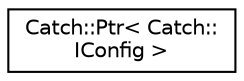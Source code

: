 digraph "Graphical Class Hierarchy"
{
  edge [fontname="Helvetica",fontsize="10",labelfontname="Helvetica",labelfontsize="10"];
  node [fontname="Helvetica",fontsize="10",shape=record];
  rankdir="LR";
  Node1 [label="Catch::Ptr\< Catch::\lIConfig \>",height=0.2,width=0.4,color="black", fillcolor="white", style="filled",URL="$dc/df6/classCatch_1_1Ptr.html"];
}

